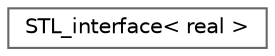 digraph "类继承关系图"
{
 // LATEX_PDF_SIZE
  bgcolor="transparent";
  edge [fontname=Helvetica,fontsize=10,labelfontname=Helvetica,labelfontsize=10];
  node [fontname=Helvetica,fontsize=10,shape=box,height=0.2,width=0.4];
  rankdir="LR";
  Node0 [id="Node000000",label="STL_interface\< real \>",height=0.2,width=0.4,color="grey40", fillcolor="white", style="filled",URL="$class_s_t_l__interface.html",tooltip=" "];
}
